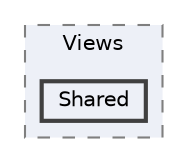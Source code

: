 digraph "obj/Debug/netcoreapp2.1/Razor/Views/Shared"
{
 // LATEX_PDF_SIZE
  bgcolor="transparent";
  edge [fontname=Helvetica,fontsize=10,labelfontname=Helvetica,labelfontsize=10];
  node [fontname=Helvetica,fontsize=10,shape=box,height=0.2,width=0.4];
  compound=true
  subgraph clusterdir_33ca1d150cd2b3aa8f661d8627b02d2e {
    graph [ bgcolor="#edf0f7", pencolor="grey50", label="Views", fontname=Helvetica,fontsize=10 style="filled,dashed", URL="dir_33ca1d150cd2b3aa8f661d8627b02d2e.html",tooltip=""]
  dir_4b56172148a246f5e33ea75cb5231546 [label="Shared", fillcolor="#edf0f7", color="grey25", style="filled,bold", URL="dir_4b56172148a246f5e33ea75cb5231546.html",tooltip=""];
  }
}

